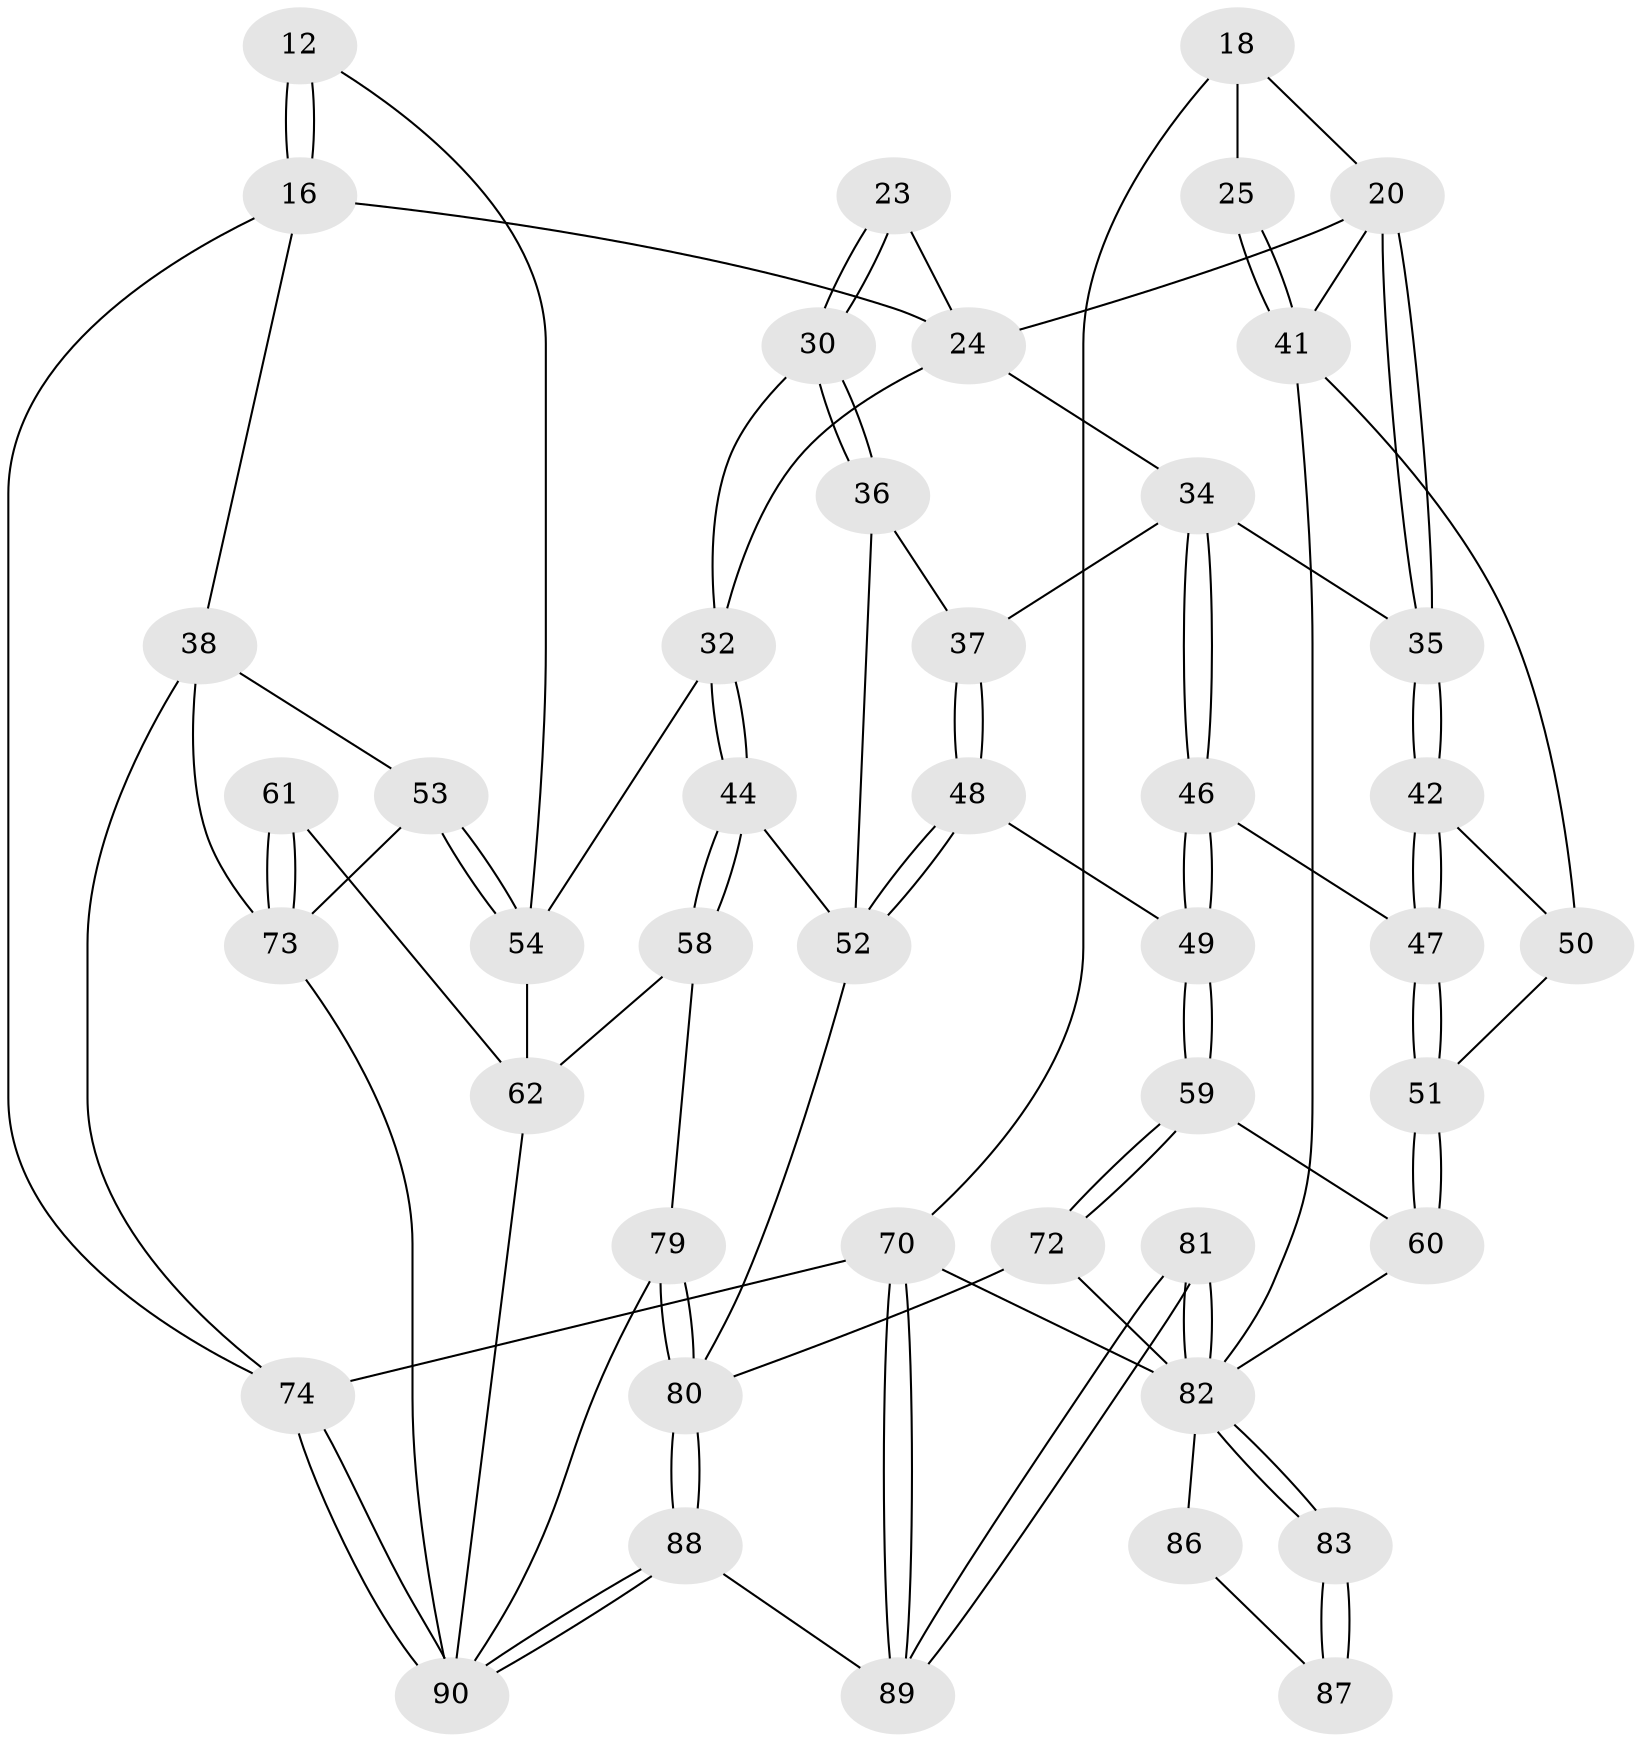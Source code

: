 // original degree distribution, {3: 0.022222222222222223, 4: 0.24444444444444444, 6: 0.2222222222222222, 5: 0.5111111111111111}
// Generated by graph-tools (version 1.1) at 2025/59/03/09/25 04:59:58]
// undirected, 45 vertices, 102 edges
graph export_dot {
graph [start="1"]
  node [color=gray90,style=filled];
  12 [pos="+0.6876715382911632+0.13974056710396962"];
  16 [pos="+0.8784718773428057+0.22791785047841073",super="+3"];
  18 [pos="+0+0.16378748202158994",super="+17"];
  20 [pos="+0.26772534049972185+0.2020772082168801",super="+19"];
  23 [pos="+0.4830601652283197+0.2881894548383592"];
  24 [pos="+0.4421878689976429+0.2978691633373555",super="+8+15"];
  25 [pos="+0+0.34502287808035914"];
  30 [pos="+0.5497531083199382+0.3659007178561691"];
  32 [pos="+0.6680922738628806+0.41700969747019623",super="+29"];
  34 [pos="+0.3398897330888373+0.37689561447890385",super="+33"];
  35 [pos="+0.2931528850389841+0.34059885880509616"];
  36 [pos="+0.5065949033216827+0.407931265770739"];
  37 [pos="+0.39522829658563835+0.3961861968468289"];
  38 [pos="+1+0.26951692218419365",super="+26"];
  41 [pos="+0+0.5687999308326214",super="+40+39+22"];
  42 [pos="+0.2308506305130356+0.399283935468364"];
  44 [pos="+0.6538782506510696+0.48380527227719616"];
  46 [pos="+0.30566687286105015+0.5136241335444608"];
  47 [pos="+0.24909314607673747+0.5051663972652388"];
  48 [pos="+0.40567716858505337+0.5650196521933828"];
  49 [pos="+0.37497528878025793+0.5747915571486398"];
  50 [pos="+0.12378564576117781+0.540560900643906",super="+43"];
  51 [pos="+0.16190639211422575+0.5620960001903295"];
  52 [pos="+0.4792943764098655+0.5729054485212215",super="+45"];
  53 [pos="+0.8816497430315404+0.47551915045523546",super="+27"];
  54 [pos="+0.8070187187450129+0.5408127600732593",super="+31+28"];
  58 [pos="+0.7103494891782751+0.6557667814115059"];
  59 [pos="+0.3319862941840094+0.6380952160145946"];
  60 [pos="+0.2046701996605695+0.6589054794975991"];
  61 [pos="+0.9564289361544015+0.6674663829634021"];
  62 [pos="+0.876419412870156+0.6836165466874686",super="+57"];
  70 [pos="+0+1",super="+6"];
  72 [pos="+0.4065372904688032+0.8267255649380393"];
  73 [pos="+1+0.7532666680564678",super="+55+56"];
  74 [pos="+1+1",super="+4"];
  79 [pos="+0.6765398018313744+0.786832548583125",super="+63"];
  80 [pos="+0.5031770666968299+0.8576039484023641",super="+71+64"];
  81 [pos="+0.23192365344101945+0.9772549588715562"];
  82 [pos="+0.1636902630499589+0.9460663159188865",super="+66+67+69+76"];
  83 [pos="+0.15196353229855555+0.942875240309866"];
  86 [pos="+0.022415517712357252+0.927521688330982",super="+85"];
  87 [pos="+0.06708535466524265+0.9306618869560748",super="+84"];
  88 [pos="+0.5719984271114688+1"];
  89 [pos="+0.2406821617940227+1"];
  90 [pos="+0.6676059453291552+1",super="+78+77"];
  12 -- 16 [weight=2];
  12 -- 16;
  12 -- 54;
  16 -- 74;
  16 -- 24;
  16 -- 38;
  18 -- 25;
  18 -- 70 [weight=2];
  18 -- 20 [weight=2];
  20 -- 35;
  20 -- 35;
  20 -- 41 [weight=2];
  20 -- 24;
  23 -- 24 [weight=2];
  23 -- 30;
  23 -- 30;
  24 -- 34;
  24 -- 32;
  25 -- 41 [weight=2];
  25 -- 41;
  30 -- 36;
  30 -- 36;
  30 -- 32;
  32 -- 44;
  32 -- 44;
  32 -- 54 [weight=2];
  34 -- 35;
  34 -- 46;
  34 -- 46;
  34 -- 37;
  35 -- 42;
  35 -- 42;
  36 -- 37;
  36 -- 52;
  37 -- 48;
  37 -- 48;
  38 -- 74;
  38 -- 73;
  38 -- 53;
  41 -- 50 [weight=2];
  41 -- 82;
  42 -- 47;
  42 -- 47;
  42 -- 50;
  44 -- 58;
  44 -- 58;
  44 -- 52;
  46 -- 47;
  46 -- 49;
  46 -- 49;
  47 -- 51;
  47 -- 51;
  48 -- 49;
  48 -- 52;
  48 -- 52;
  49 -- 59;
  49 -- 59;
  50 -- 51;
  51 -- 60;
  51 -- 60;
  52 -- 80;
  53 -- 54 [weight=2];
  53 -- 54;
  53 -- 73;
  54 -- 62;
  58 -- 79;
  58 -- 62;
  59 -- 60;
  59 -- 72;
  59 -- 72;
  60 -- 82;
  61 -- 62;
  61 -- 73 [weight=2];
  61 -- 73;
  62 -- 90;
  70 -- 89;
  70 -- 89;
  70 -- 74 [weight=2];
  70 -- 82;
  72 -- 82;
  72 -- 80;
  73 -- 90;
  74 -- 90 [weight=2];
  74 -- 90;
  79 -- 80 [weight=2];
  79 -- 80;
  79 -- 90;
  80 -- 88;
  80 -- 88;
  81 -- 82 [weight=2];
  81 -- 82;
  81 -- 89;
  81 -- 89;
  82 -- 83;
  82 -- 83;
  82 -- 86 [weight=2];
  83 -- 87 [weight=2];
  83 -- 87;
  86 -- 87 [weight=2];
  88 -- 89;
  88 -- 90;
  88 -- 90;
}
